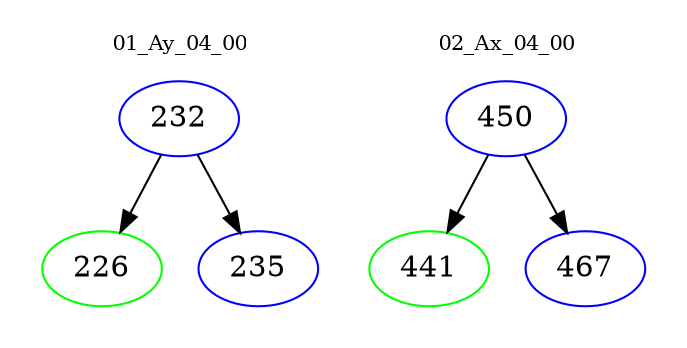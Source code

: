 digraph{
subgraph cluster_0 {
color = white
label = "01_Ay_04_00";
fontsize=10;
T0_232 [label="232", color="blue"]
T0_232 -> T0_226 [color="black"]
T0_226 [label="226", color="green"]
T0_232 -> T0_235 [color="black"]
T0_235 [label="235", color="blue"]
}
subgraph cluster_1 {
color = white
label = "02_Ax_04_00";
fontsize=10;
T1_450 [label="450", color="blue"]
T1_450 -> T1_441 [color="black"]
T1_441 [label="441", color="green"]
T1_450 -> T1_467 [color="black"]
T1_467 [label="467", color="blue"]
}
}
